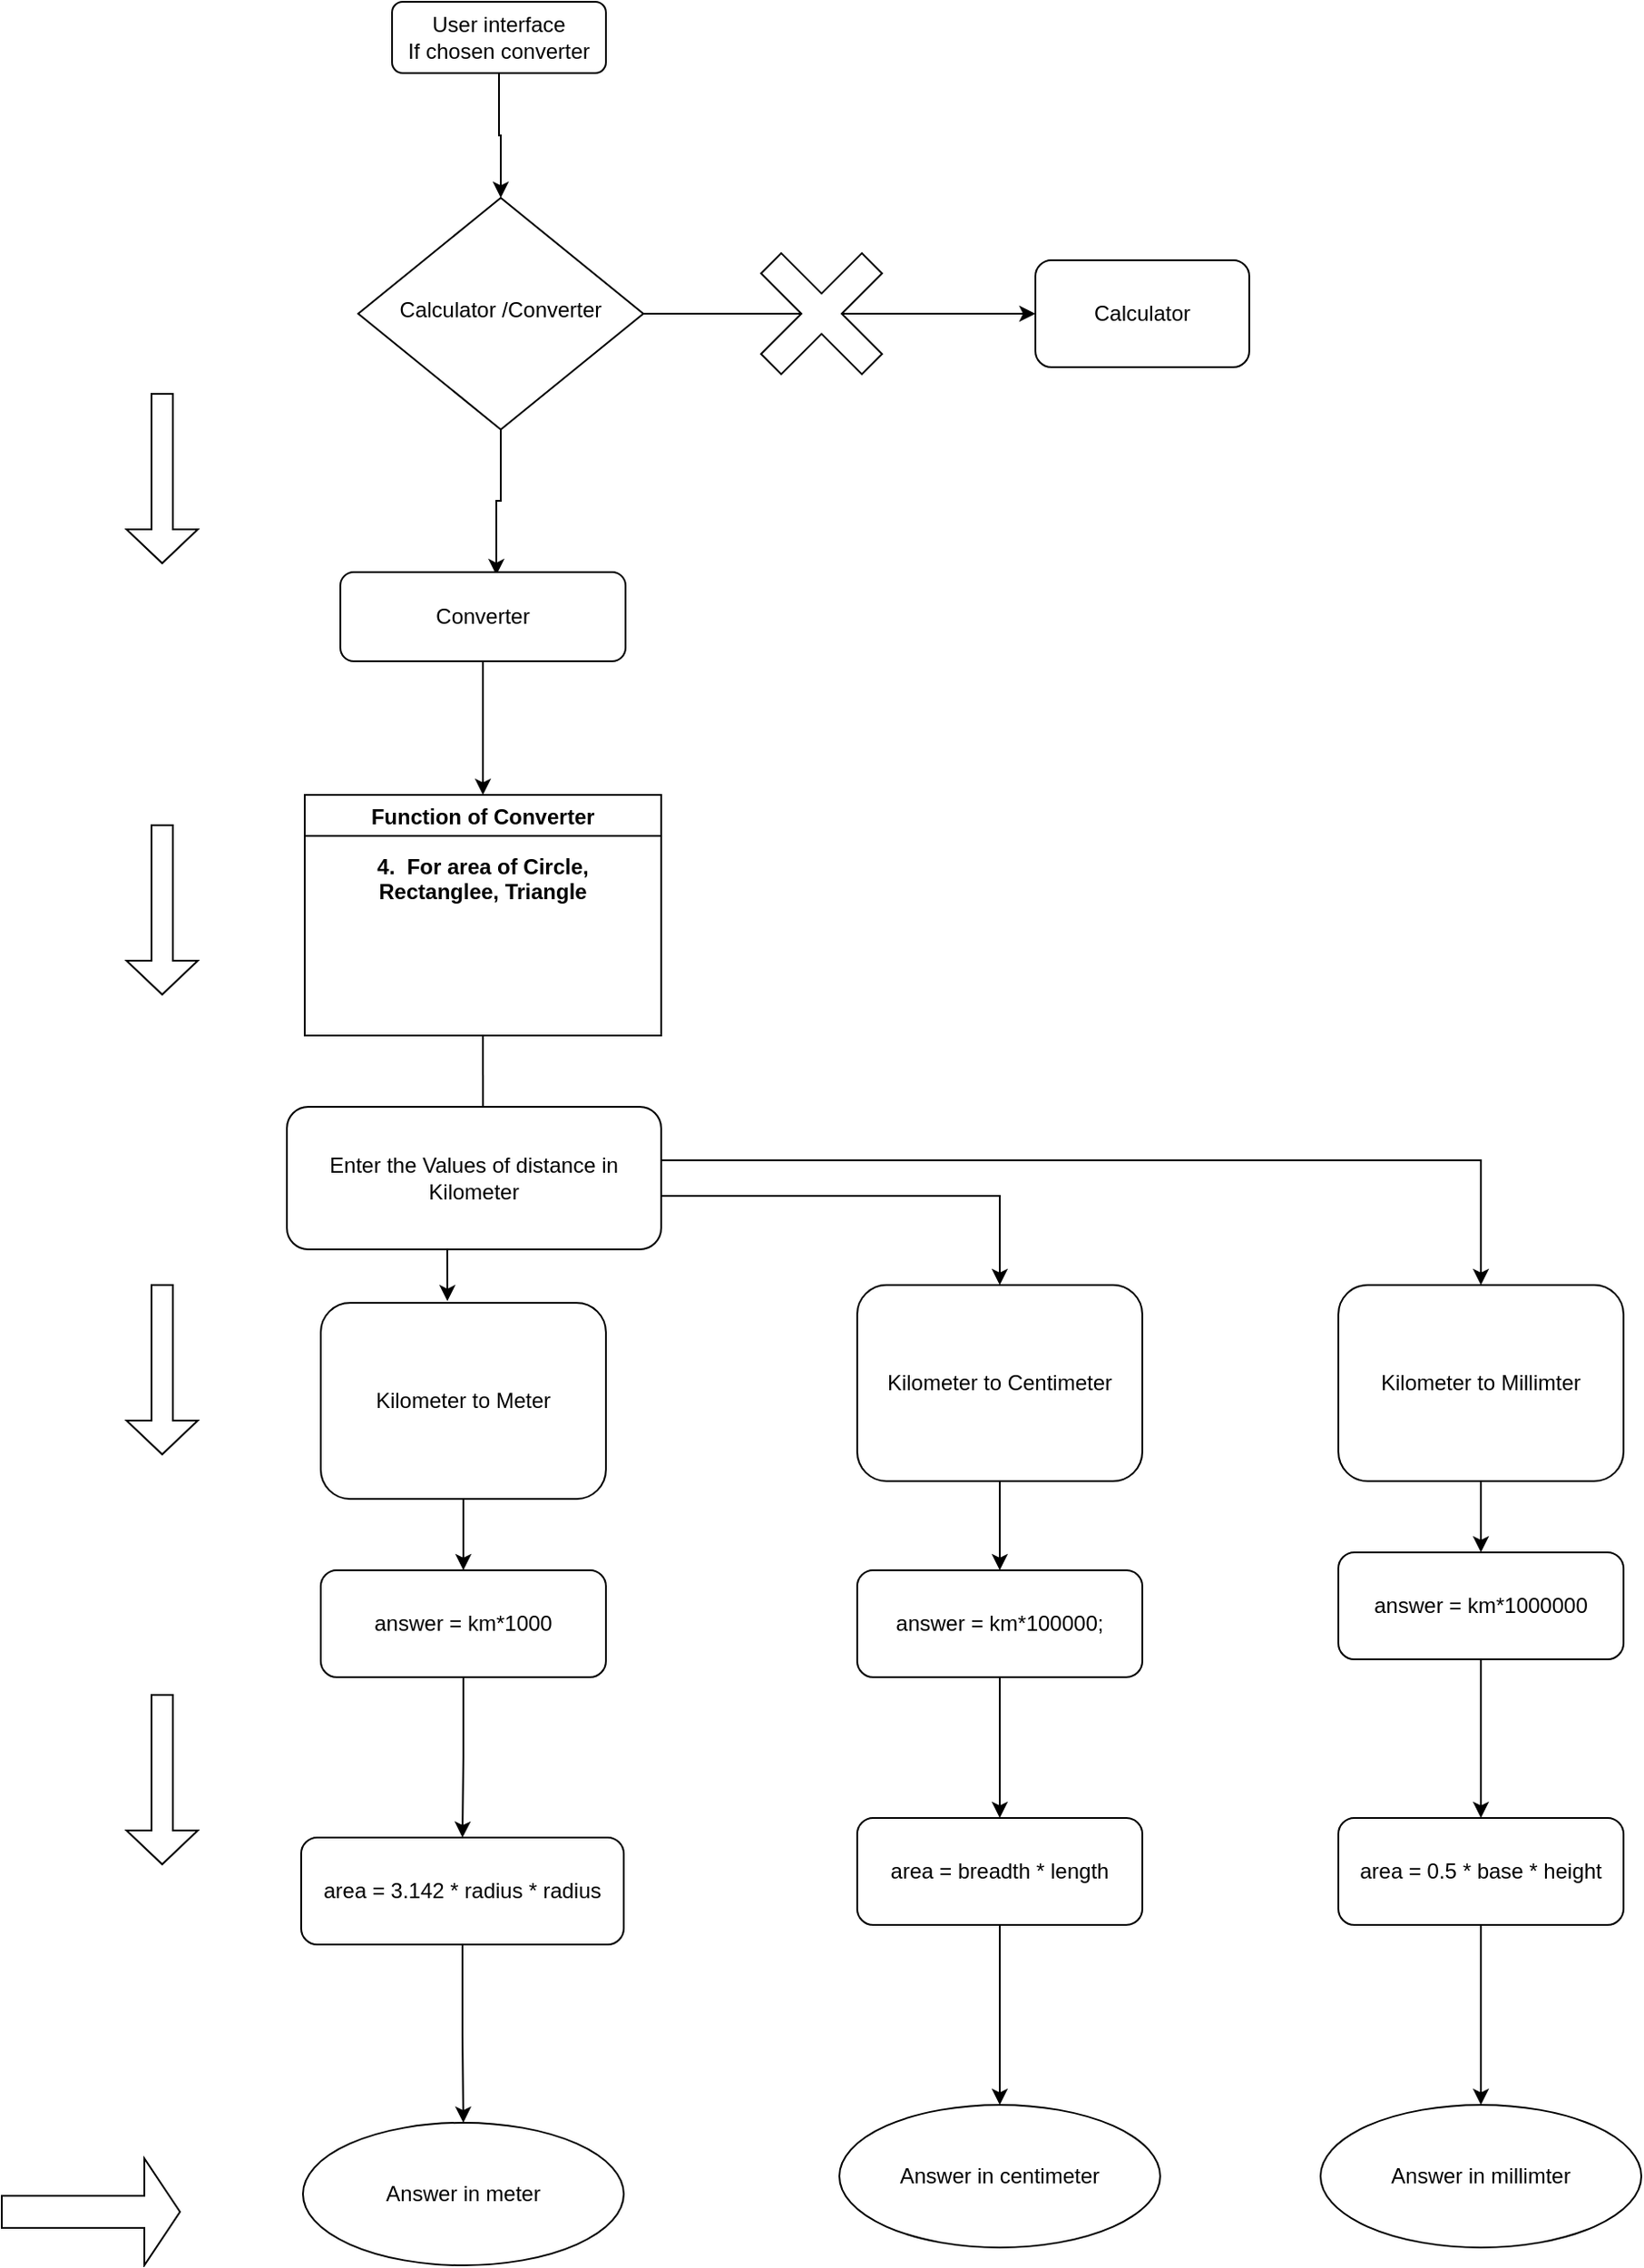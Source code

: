 <mxfile version="15.1.0" type="device"><diagram id="C5RBs43oDa-KdzZeNtuy" name="Page-1"><mxGraphModel dx="1422" dy="832" grid="1" gridSize="10" guides="1" tooltips="1" connect="1" arrows="1" fold="1" page="1" pageScale="1" pageWidth="827" pageHeight="1169" math="0" shadow="0"><root><mxCell id="WIyWlLk6GJQsqaUBKTNV-0"/><mxCell id="WIyWlLk6GJQsqaUBKTNV-1" parent="WIyWlLk6GJQsqaUBKTNV-0"/><mxCell id="woiIGtfiR9zEG-T-wFo3-67" style="edgeStyle=orthogonalEdgeStyle;rounded=0;orthogonalLoop=1;jettySize=auto;html=1;exitX=0.5;exitY=1;exitDx=0;exitDy=0;entryX=0.5;entryY=0;entryDx=0;entryDy=0;" parent="WIyWlLk6GJQsqaUBKTNV-1" source="woiIGtfiR9zEG-T-wFo3-68" target="woiIGtfiR9zEG-T-wFo3-71" edge="1"><mxGeometry relative="1" as="geometry"/></mxCell><mxCell id="woiIGtfiR9zEG-T-wFo3-68" value="User interface&lt;br&gt;If chosen converter" style="rounded=1;whiteSpace=wrap;html=1;fontSize=12;glass=0;strokeWidth=1;shadow=0;" parent="WIyWlLk6GJQsqaUBKTNV-1" vertex="1"><mxGeometry x="349" y="90" width="120" height="40" as="geometry"/></mxCell><mxCell id="woiIGtfiR9zEG-T-wFo3-69" style="edgeStyle=orthogonalEdgeStyle;rounded=0;orthogonalLoop=1;jettySize=auto;html=1;entryX=0;entryY=0.5;entryDx=0;entryDy=0;" parent="WIyWlLk6GJQsqaUBKTNV-1" source="woiIGtfiR9zEG-T-wFo3-71" target="woiIGtfiR9zEG-T-wFo3-73" edge="1"><mxGeometry relative="1" as="geometry"/></mxCell><mxCell id="woiIGtfiR9zEG-T-wFo3-70" style="edgeStyle=orthogonalEdgeStyle;rounded=0;orthogonalLoop=1;jettySize=auto;html=1;exitX=0.5;exitY=1;exitDx=0;exitDy=0;entryX=0.547;entryY=0.033;entryDx=0;entryDy=0;entryPerimeter=0;" parent="WIyWlLk6GJQsqaUBKTNV-1" source="woiIGtfiR9zEG-T-wFo3-71" target="woiIGtfiR9zEG-T-wFo3-84" edge="1"><mxGeometry relative="1" as="geometry"/></mxCell><mxCell id="woiIGtfiR9zEG-T-wFo3-71" value="Calculator /Converter" style="rhombus;whiteSpace=wrap;html=1;shadow=0;fontFamily=Helvetica;fontSize=12;align=center;strokeWidth=1;spacing=6;spacingTop=-4;" parent="WIyWlLk6GJQsqaUBKTNV-1" vertex="1"><mxGeometry x="330" y="200" width="160" height="130" as="geometry"/></mxCell><mxCell id="woiIGtfiR9zEG-T-wFo3-73" value="Calculator" style="rounded=1;whiteSpace=wrap;html=1;" parent="WIyWlLk6GJQsqaUBKTNV-1" vertex="1"><mxGeometry x="710" y="235" width="120" height="60" as="geometry"/></mxCell><mxCell id="woiIGtfiR9zEG-T-wFo3-83" style="edgeStyle=orthogonalEdgeStyle;rounded=0;orthogonalLoop=1;jettySize=auto;html=1;entryX=0.5;entryY=0;entryDx=0;entryDy=0;" parent="WIyWlLk6GJQsqaUBKTNV-1" source="woiIGtfiR9zEG-T-wFo3-84" target="woiIGtfiR9zEG-T-wFo3-86" edge="1"><mxGeometry relative="1" as="geometry"><mxPoint x="400" y="565" as="targetPoint"/></mxGeometry></mxCell><mxCell id="woiIGtfiR9zEG-T-wFo3-84" value="Converter" style="rounded=1;whiteSpace=wrap;html=1;" parent="WIyWlLk6GJQsqaUBKTNV-1" vertex="1"><mxGeometry x="320" y="410" width="160" height="50" as="geometry"/></mxCell><mxCell id="PkLT_xrMk4RqtZISgLpk-19" style="edgeStyle=orthogonalEdgeStyle;rounded=0;orthogonalLoop=1;jettySize=auto;html=1;exitX=0.5;exitY=1;exitDx=0;exitDy=0;entryX=0.524;entryY=0.125;entryDx=0;entryDy=0;entryPerimeter=0;" edge="1" parent="WIyWlLk6GJQsqaUBKTNV-1" source="woiIGtfiR9zEG-T-wFo3-86" target="PkLT_xrMk4RqtZISgLpk-0"><mxGeometry relative="1" as="geometry"/></mxCell><mxCell id="woiIGtfiR9zEG-T-wFo3-86" value="&#10;&#10;&#10;Function of Converter&#10;&#10;4.  For area of Circle,&#10;Rectanglee, Triangle" style="swimlane;" parent="WIyWlLk6GJQsqaUBKTNV-1" vertex="1"><mxGeometry x="300" y="535" width="200" height="135" as="geometry"/></mxCell><mxCell id="woiIGtfiR9zEG-T-wFo3-87" style="edgeStyle=orthogonalEdgeStyle;rounded=0;orthogonalLoop=1;jettySize=auto;html=1;exitX=0.5;exitY=1;exitDx=0;exitDy=0;entryX=0.5;entryY=0;entryDx=0;entryDy=0;" parent="WIyWlLk6GJQsqaUBKTNV-1" source="woiIGtfiR9zEG-T-wFo3-88" target="woiIGtfiR9zEG-T-wFo3-90" edge="1"><mxGeometry relative="1" as="geometry"/></mxCell><mxCell id="woiIGtfiR9zEG-T-wFo3-88" value="&lt;font face=&quot;helvetica&quot;&gt;Kilometer to Meter&lt;/font&gt;" style="rounded=1;whiteSpace=wrap;html=1;" parent="WIyWlLk6GJQsqaUBKTNV-1" vertex="1"><mxGeometry x="309" y="820" width="160" height="110" as="geometry"/></mxCell><mxCell id="woiIGtfiR9zEG-T-wFo3-89" style="edgeStyle=orthogonalEdgeStyle;rounded=0;orthogonalLoop=1;jettySize=auto;html=1;entryX=0.5;entryY=0;entryDx=0;entryDy=0;" parent="WIyWlLk6GJQsqaUBKTNV-1" source="woiIGtfiR9zEG-T-wFo3-90" target="woiIGtfiR9zEG-T-wFo3-92" edge="1"><mxGeometry relative="1" as="geometry"/></mxCell><mxCell id="woiIGtfiR9zEG-T-wFo3-90" value="answer = km*1000" style="rounded=1;whiteSpace=wrap;html=1;" parent="WIyWlLk6GJQsqaUBKTNV-1" vertex="1"><mxGeometry x="309" y="970" width="160" height="60" as="geometry"/></mxCell><mxCell id="woiIGtfiR9zEG-T-wFo3-91" style="edgeStyle=orthogonalEdgeStyle;rounded=0;orthogonalLoop=1;jettySize=auto;html=1;exitX=0.5;exitY=1;exitDx=0;exitDy=0;entryX=0.5;entryY=0;entryDx=0;entryDy=0;" parent="WIyWlLk6GJQsqaUBKTNV-1" source="woiIGtfiR9zEG-T-wFo3-92" target="woiIGtfiR9zEG-T-wFo3-93" edge="1"><mxGeometry relative="1" as="geometry"/></mxCell><mxCell id="woiIGtfiR9zEG-T-wFo3-92" value="area = 3.142 * radius * radius" style="rounded=1;whiteSpace=wrap;html=1;" parent="WIyWlLk6GJQsqaUBKTNV-1" vertex="1"><mxGeometry x="298" y="1120" width="181" height="60" as="geometry"/></mxCell><mxCell id="woiIGtfiR9zEG-T-wFo3-93" value="Answer in meter" style="ellipse;whiteSpace=wrap;html=1;" parent="WIyWlLk6GJQsqaUBKTNV-1" vertex="1"><mxGeometry x="299" y="1280" width="180" height="80" as="geometry"/></mxCell><mxCell id="woiIGtfiR9zEG-T-wFo3-94" value="" style="shape=cross;whiteSpace=wrap;html=1;rotation=-45;" parent="WIyWlLk6GJQsqaUBKTNV-1" vertex="1"><mxGeometry x="550" y="225" width="80" height="80" as="geometry"/></mxCell><mxCell id="woiIGtfiR9zEG-T-wFo3-99" value="" style="shape=singleArrow;direction=south;whiteSpace=wrap;html=1;" parent="WIyWlLk6GJQsqaUBKTNV-1" vertex="1"><mxGeometry x="200" y="310" width="40" height="95" as="geometry"/></mxCell><mxCell id="woiIGtfiR9zEG-T-wFo3-100" value="" style="shape=singleArrow;direction=south;whiteSpace=wrap;html=1;" parent="WIyWlLk6GJQsqaUBKTNV-1" vertex="1"><mxGeometry x="200" y="552" width="40" height="95" as="geometry"/></mxCell><mxCell id="woiIGtfiR9zEG-T-wFo3-101" value="" style="shape=singleArrow;direction=south;whiteSpace=wrap;html=1;" parent="WIyWlLk6GJQsqaUBKTNV-1" vertex="1"><mxGeometry x="200" y="810" width="40" height="95" as="geometry"/></mxCell><mxCell id="woiIGtfiR9zEG-T-wFo3-102" value="" style="shape=singleArrow;whiteSpace=wrap;html=1;" parent="WIyWlLk6GJQsqaUBKTNV-1" vertex="1"><mxGeometry x="130" y="1300" width="100" height="60" as="geometry"/></mxCell><mxCell id="PkLT_xrMk4RqtZISgLpk-15" style="edgeStyle=orthogonalEdgeStyle;rounded=0;orthogonalLoop=1;jettySize=auto;html=1;exitX=0.5;exitY=1;exitDx=0;exitDy=0;entryX=0.444;entryY=-0.009;entryDx=0;entryDy=0;entryPerimeter=0;" edge="1" parent="WIyWlLk6GJQsqaUBKTNV-1" source="PkLT_xrMk4RqtZISgLpk-0" target="woiIGtfiR9zEG-T-wFo3-88"><mxGeometry relative="1" as="geometry"/></mxCell><mxCell id="PkLT_xrMk4RqtZISgLpk-16" style="edgeStyle=orthogonalEdgeStyle;rounded=0;orthogonalLoop=1;jettySize=auto;html=1;entryX=0.5;entryY=0;entryDx=0;entryDy=0;" edge="1" parent="WIyWlLk6GJQsqaUBKTNV-1" source="PkLT_xrMk4RqtZISgLpk-0" target="PkLT_xrMk4RqtZISgLpk-2"><mxGeometry relative="1" as="geometry"><Array as="points"><mxPoint x="690" y="760"/></Array></mxGeometry></mxCell><mxCell id="PkLT_xrMk4RqtZISgLpk-29" style="edgeStyle=orthogonalEdgeStyle;rounded=0;orthogonalLoop=1;jettySize=auto;html=1;entryX=0.5;entryY=0;entryDx=0;entryDy=0;" edge="1" parent="WIyWlLk6GJQsqaUBKTNV-1" source="PkLT_xrMk4RqtZISgLpk-0" target="PkLT_xrMk4RqtZISgLpk-3"><mxGeometry relative="1" as="geometry"><Array as="points"><mxPoint x="960" y="740"/></Array></mxGeometry></mxCell><mxCell id="PkLT_xrMk4RqtZISgLpk-0" value="Enter the Values of distance in Kilometer" style="rounded=1;whiteSpace=wrap;html=1;" vertex="1" parent="WIyWlLk6GJQsqaUBKTNV-1"><mxGeometry x="290" y="710" width="210" height="80" as="geometry"/></mxCell><mxCell id="PkLT_xrMk4RqtZISgLpk-1" value="" style="shape=singleArrow;direction=south;whiteSpace=wrap;html=1;" vertex="1" parent="WIyWlLk6GJQsqaUBKTNV-1"><mxGeometry x="200" y="1040" width="40" height="95" as="geometry"/></mxCell><mxCell id="PkLT_xrMk4RqtZISgLpk-21" value="" style="edgeStyle=orthogonalEdgeStyle;rounded=0;orthogonalLoop=1;jettySize=auto;html=1;" edge="1" parent="WIyWlLk6GJQsqaUBKTNV-1" source="PkLT_xrMk4RqtZISgLpk-2" target="PkLT_xrMk4RqtZISgLpk-5"><mxGeometry relative="1" as="geometry"/></mxCell><mxCell id="PkLT_xrMk4RqtZISgLpk-2" value="Kilometer to Centimeter" style="rounded=1;whiteSpace=wrap;html=1;" vertex="1" parent="WIyWlLk6GJQsqaUBKTNV-1"><mxGeometry x="610" y="810" width="160" height="110" as="geometry"/></mxCell><mxCell id="PkLT_xrMk4RqtZISgLpk-23" value="" style="edgeStyle=orthogonalEdgeStyle;rounded=0;orthogonalLoop=1;jettySize=auto;html=1;" edge="1" parent="WIyWlLk6GJQsqaUBKTNV-1" source="PkLT_xrMk4RqtZISgLpk-3" target="PkLT_xrMk4RqtZISgLpk-6"><mxGeometry relative="1" as="geometry"/></mxCell><mxCell id="PkLT_xrMk4RqtZISgLpk-3" value="&lt;font face=&quot;helvetica&quot;&gt;Kilometer to Millimter&lt;/font&gt;" style="rounded=1;whiteSpace=wrap;html=1;" vertex="1" parent="WIyWlLk6GJQsqaUBKTNV-1"><mxGeometry x="880" y="810" width="160" height="110" as="geometry"/></mxCell><mxCell id="PkLT_xrMk4RqtZISgLpk-20" value="" style="edgeStyle=orthogonalEdgeStyle;rounded=0;orthogonalLoop=1;jettySize=auto;html=1;" edge="1" parent="WIyWlLk6GJQsqaUBKTNV-1" source="PkLT_xrMk4RqtZISgLpk-5" target="PkLT_xrMk4RqtZISgLpk-8"><mxGeometry relative="1" as="geometry"/></mxCell><mxCell id="PkLT_xrMk4RqtZISgLpk-5" value="answer = km*100000;" style="rounded=1;whiteSpace=wrap;html=1;" vertex="1" parent="WIyWlLk6GJQsqaUBKTNV-1"><mxGeometry x="610" y="970" width="160" height="60" as="geometry"/></mxCell><mxCell id="PkLT_xrMk4RqtZISgLpk-24" value="" style="edgeStyle=orthogonalEdgeStyle;rounded=0;orthogonalLoop=1;jettySize=auto;html=1;" edge="1" parent="WIyWlLk6GJQsqaUBKTNV-1" source="PkLT_xrMk4RqtZISgLpk-6" target="PkLT_xrMk4RqtZISgLpk-9"><mxGeometry relative="1" as="geometry"/></mxCell><mxCell id="PkLT_xrMk4RqtZISgLpk-6" value="answer = km*1000000" style="rounded=1;whiteSpace=wrap;html=1;" vertex="1" parent="WIyWlLk6GJQsqaUBKTNV-1"><mxGeometry x="880" y="960" width="160" height="60" as="geometry"/></mxCell><mxCell id="PkLT_xrMk4RqtZISgLpk-22" value="" style="edgeStyle=orthogonalEdgeStyle;rounded=0;orthogonalLoop=1;jettySize=auto;html=1;" edge="1" parent="WIyWlLk6GJQsqaUBKTNV-1" source="PkLT_xrMk4RqtZISgLpk-8" target="PkLT_xrMk4RqtZISgLpk-11"><mxGeometry relative="1" as="geometry"/></mxCell><mxCell id="PkLT_xrMk4RqtZISgLpk-8" value="area = breadth * length" style="rounded=1;whiteSpace=wrap;html=1;" vertex="1" parent="WIyWlLk6GJQsqaUBKTNV-1"><mxGeometry x="610" y="1109" width="160" height="60" as="geometry"/></mxCell><mxCell id="PkLT_xrMk4RqtZISgLpk-25" value="" style="edgeStyle=orthogonalEdgeStyle;rounded=0;orthogonalLoop=1;jettySize=auto;html=1;" edge="1" parent="WIyWlLk6GJQsqaUBKTNV-1" source="PkLT_xrMk4RqtZISgLpk-9" target="PkLT_xrMk4RqtZISgLpk-12"><mxGeometry relative="1" as="geometry"/></mxCell><mxCell id="PkLT_xrMk4RqtZISgLpk-9" value="area = 0.5 * base * height" style="rounded=1;whiteSpace=wrap;html=1;" vertex="1" parent="WIyWlLk6GJQsqaUBKTNV-1"><mxGeometry x="880" y="1109" width="160" height="60" as="geometry"/></mxCell><mxCell id="PkLT_xrMk4RqtZISgLpk-11" value="Answer in centimeter" style="ellipse;whiteSpace=wrap;html=1;" vertex="1" parent="WIyWlLk6GJQsqaUBKTNV-1"><mxGeometry x="600" y="1270" width="180" height="80" as="geometry"/></mxCell><mxCell id="PkLT_xrMk4RqtZISgLpk-12" value="Answer in millimter" style="ellipse;whiteSpace=wrap;html=1;" vertex="1" parent="WIyWlLk6GJQsqaUBKTNV-1"><mxGeometry x="870" y="1270" width="180" height="80" as="geometry"/></mxCell></root></mxGraphModel></diagram></mxfile>